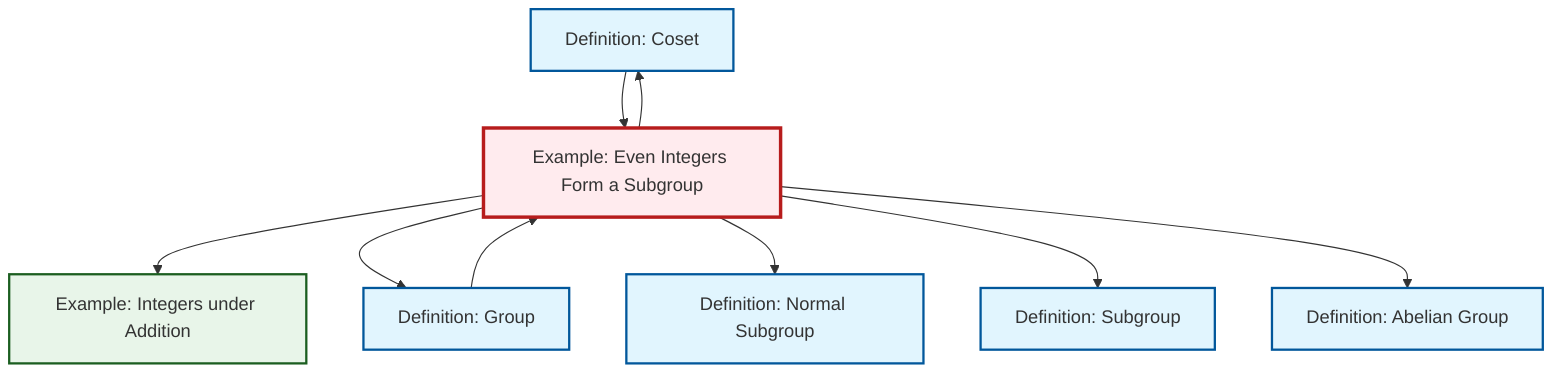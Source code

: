 graph TD
    classDef definition fill:#e1f5fe,stroke:#01579b,stroke-width:2px
    classDef theorem fill:#f3e5f5,stroke:#4a148c,stroke-width:2px
    classDef axiom fill:#fff3e0,stroke:#e65100,stroke-width:2px
    classDef example fill:#e8f5e9,stroke:#1b5e20,stroke-width:2px
    classDef current fill:#ffebee,stroke:#b71c1c,stroke-width:3px
    def-subgroup["Definition: Subgroup"]:::definition
    def-abelian-group["Definition: Abelian Group"]:::definition
    def-coset["Definition: Coset"]:::definition
    ex-integers-addition["Example: Integers under Addition"]:::example
    def-group["Definition: Group"]:::definition
    ex-even-integers-subgroup["Example: Even Integers Form a Subgroup"]:::example
    def-normal-subgroup["Definition: Normal Subgroup"]:::definition
    ex-even-integers-subgroup --> ex-integers-addition
    ex-even-integers-subgroup --> def-group
    ex-even-integers-subgroup --> def-normal-subgroup
    ex-even-integers-subgroup --> def-subgroup
    ex-even-integers-subgroup --> def-coset
    def-group --> ex-even-integers-subgroup
    def-coset --> ex-even-integers-subgroup
    ex-even-integers-subgroup --> def-abelian-group
    class ex-even-integers-subgroup current